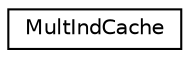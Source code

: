 digraph "Graphical Class Hierarchy"
{
  edge [fontname="Helvetica",fontsize="10",labelfontname="Helvetica",labelfontsize="10"];
  node [fontname="Helvetica",fontsize="10",shape=record];
  rankdir="LR";
  Node0 [label="MultIndCache",height=0.2,width=0.4,color="black", fillcolor="white", style="filled",URL="$classMultIndCache.html"];
}
